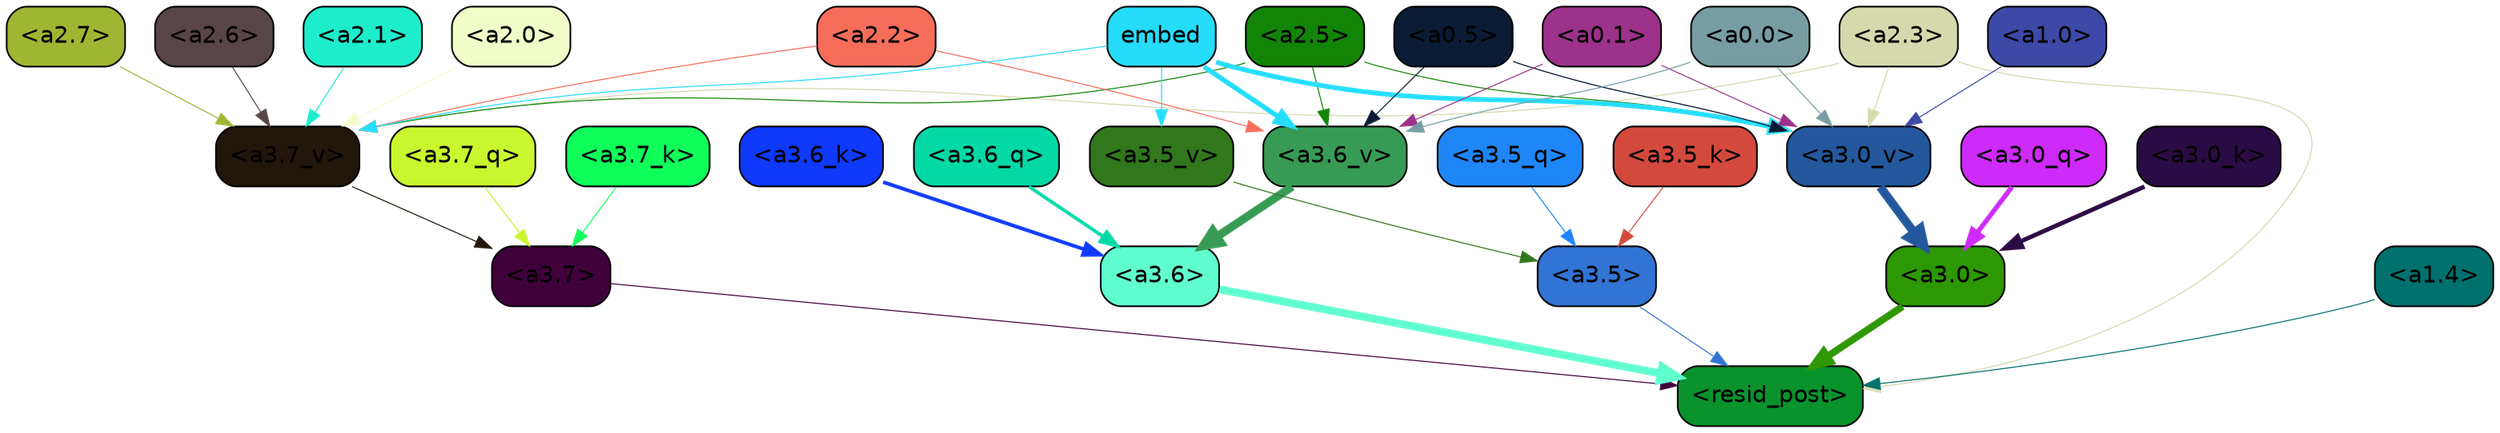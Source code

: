 strict digraph "" {
	graph [bgcolor=transparent,
		layout=dot,
		overlap=false,
		splines=true
	];
	"<a3.7>"	[color=black,
		fillcolor="#40013b",
		fontname=Helvetica,
		shape=box,
		style="filled, rounded"];
	"<resid_post>"	[color=black,
		fillcolor="#0a932c",
		fontname=Helvetica,
		shape=box,
		style="filled, rounded"];
	"<a3.7>" -> "<resid_post>"	[color="#40013b",
		penwidth=0.6];
	"<a3.6>"	[color=black,
		fillcolor="#60fecf",
		fontname=Helvetica,
		shape=box,
		style="filled, rounded"];
	"<a3.6>" -> "<resid_post>"	[color="#60fecf",
		penwidth=4.6696330308914185];
	"<a3.5>"	[color=black,
		fillcolor="#3274d4",
		fontname=Helvetica,
		shape=box,
		style="filled, rounded"];
	"<a3.5>" -> "<resid_post>"	[color="#3274d4",
		penwidth=0.6];
	"<a3.0>"	[color=black,
		fillcolor="#2d9704",
		fontname=Helvetica,
		shape=box,
		style="filled, rounded"];
	"<a3.0>" -> "<resid_post>"	[color="#2d9704",
		penwidth=4.282557368278503];
	"<a2.3>"	[color=black,
		fillcolor="#d5d9ad",
		fontname=Helvetica,
		shape=box,
		style="filled, rounded"];
	"<a2.3>" -> "<resid_post>"	[color="#d5d9ad",
		penwidth=0.6];
	"<a3.7_v>"	[color=black,
		fillcolor="#21160a",
		fontname=Helvetica,
		shape=box,
		style="filled, rounded"];
	"<a2.3>" -> "<a3.7_v>"	[color="#d5d9ad",
		penwidth=0.6];
	"<a3.0_v>"	[color=black,
		fillcolor="#24589d",
		fontname=Helvetica,
		shape=box,
		style="filled, rounded"];
	"<a2.3>" -> "<a3.0_v>"	[color="#d5d9ad",
		penwidth=0.6];
	"<a1.4>"	[color=black,
		fillcolor="#00716d",
		fontname=Helvetica,
		shape=box,
		style="filled, rounded"];
	"<a1.4>" -> "<resid_post>"	[color="#00716d",
		penwidth=0.6];
	"<a3.7_q>"	[color=black,
		fillcolor="#c9f62e",
		fontname=Helvetica,
		shape=box,
		style="filled, rounded"];
	"<a3.7_q>" -> "<a3.7>"	[color="#c9f62e",
		penwidth=0.6];
	"<a3.6_q>"	[color=black,
		fillcolor="#03d9a6",
		fontname=Helvetica,
		shape=box,
		style="filled, rounded"];
	"<a3.6_q>" -> "<a3.6>"	[color="#03d9a6",
		penwidth=2.03758105635643];
	"<a3.5_q>"	[color=black,
		fillcolor="#1f86f7",
		fontname=Helvetica,
		shape=box,
		style="filled, rounded"];
	"<a3.5_q>" -> "<a3.5>"	[color="#1f86f7",
		penwidth=0.6];
	"<a3.0_q>"	[color=black,
		fillcolor="#ce2afa",
		fontname=Helvetica,
		shape=box,
		style="filled, rounded"];
	"<a3.0_q>" -> "<a3.0>"	[color="#ce2afa",
		penwidth=2.8638100624084473];
	"<a3.7_k>"	[color=black,
		fillcolor="#0eff5a",
		fontname=Helvetica,
		shape=box,
		style="filled, rounded"];
	"<a3.7_k>" -> "<a3.7>"	[color="#0eff5a",
		penwidth=0.6];
	"<a3.6_k>"	[color=black,
		fillcolor="#0f39fb",
		fontname=Helvetica,
		shape=box,
		style="filled, rounded"];
	"<a3.6_k>" -> "<a3.6>"	[color="#0f39fb",
		penwidth=2.174198240041733];
	"<a3.5_k>"	[color=black,
		fillcolor="#d34a3d",
		fontname=Helvetica,
		shape=box,
		style="filled, rounded"];
	"<a3.5_k>" -> "<a3.5>"	[color="#d34a3d",
		penwidth=0.6];
	"<a3.0_k>"	[color=black,
		fillcolor="#2b0b43",
		fontname=Helvetica,
		shape=box,
		style="filled, rounded"];
	"<a3.0_k>" -> "<a3.0>"	[color="#2b0b43",
		penwidth=2.6274144649505615];
	"<a3.7_v>" -> "<a3.7>"	[color="#21160a",
		penwidth=0.6];
	"<a3.6_v>"	[color=black,
		fillcolor="#389b55",
		fontname=Helvetica,
		shape=box,
		style="filled, rounded"];
	"<a3.6_v>" -> "<a3.6>"	[color="#389b55",
		penwidth=5.002329230308533];
	"<a3.5_v>"	[color=black,
		fillcolor="#31771c",
		fontname=Helvetica,
		shape=box,
		style="filled, rounded"];
	"<a3.5_v>" -> "<a3.5>"	[color="#31771c",
		penwidth=0.6];
	"<a3.0_v>" -> "<a3.0>"	[color="#24589d",
		penwidth=5.188832879066467];
	"<a2.7>"	[color=black,
		fillcolor="#9fb633",
		fontname=Helvetica,
		shape=box,
		style="filled, rounded"];
	"<a2.7>" -> "<a3.7_v>"	[color="#9fb633",
		penwidth=0.6];
	"<a2.6>"	[color=black,
		fillcolor="#574547",
		fontname=Helvetica,
		shape=box,
		style="filled, rounded"];
	"<a2.6>" -> "<a3.7_v>"	[color="#574547",
		penwidth=0.6];
	"<a2.5>"	[color=black,
		fillcolor="#128407",
		fontname=Helvetica,
		shape=box,
		style="filled, rounded"];
	"<a2.5>" -> "<a3.7_v>"	[color="#128407",
		penwidth=0.6];
	"<a2.5>" -> "<a3.6_v>"	[color="#128407",
		penwidth=0.6];
	"<a2.5>" -> "<a3.0_v>"	[color="#128407",
		penwidth=0.6];
	"<a2.2>"	[color=black,
		fillcolor="#f66d5a",
		fontname=Helvetica,
		shape=box,
		style="filled, rounded"];
	"<a2.2>" -> "<a3.7_v>"	[color="#f66d5a",
		penwidth=0.6];
	"<a2.2>" -> "<a3.6_v>"	[color="#f66d5a",
		penwidth=0.6];
	"<a2.1>"	[color=black,
		fillcolor="#1eedcc",
		fontname=Helvetica,
		shape=box,
		style="filled, rounded"];
	"<a2.1>" -> "<a3.7_v>"	[color="#1eedcc",
		penwidth=0.6];
	"<a2.0>"	[color=black,
		fillcolor="#f1fdc8",
		fontname=Helvetica,
		shape=box,
		style="filled, rounded"];
	"<a2.0>" -> "<a3.7_v>"	[color="#f1fdc8",
		penwidth=0.6];
	embed	[color=black,
		fillcolor="#25dcfa",
		fontname=Helvetica,
		shape=box,
		style="filled, rounded"];
	embed -> "<a3.7_v>"	[color="#25dcfa",
		penwidth=0.6];
	embed -> "<a3.6_v>"	[color="#25dcfa",
		penwidth=2.9588699340820312];
	embed -> "<a3.5_v>"	[color="#25dcfa",
		penwidth=0.6];
	embed -> "<a3.0_v>"	[color="#25dcfa",
		penwidth=2.8686431646347046];
	"<a0.5>"	[color=black,
		fillcolor="#0a1c35",
		fontname=Helvetica,
		shape=box,
		style="filled, rounded"];
	"<a0.5>" -> "<a3.6_v>"	[color="#0a1c35",
		penwidth=0.6];
	"<a0.5>" -> "<a3.0_v>"	[color="#0a1c35",
		penwidth=0.6421224474906921];
	"<a0.1>"	[color=black,
		fillcolor="#9c328a",
		fontname=Helvetica,
		shape=box,
		style="filled, rounded"];
	"<a0.1>" -> "<a3.6_v>"	[color="#9c328a",
		penwidth=0.6];
	"<a0.1>" -> "<a3.0_v>"	[color="#9c328a",
		penwidth=0.6];
	"<a0.0>"	[color=black,
		fillcolor="#779da2",
		fontname=Helvetica,
		shape=box,
		style="filled, rounded"];
	"<a0.0>" -> "<a3.6_v>"	[color="#779da2",
		penwidth=0.6];
	"<a0.0>" -> "<a3.0_v>"	[color="#779da2",
		penwidth=0.6];
	"<a1.0>"	[color=black,
		fillcolor="#3c49a7",
		fontname=Helvetica,
		shape=box,
		style="filled, rounded"];
	"<a1.0>" -> "<a3.0_v>"	[color="#3c49a7",
		penwidth=0.6];
}
